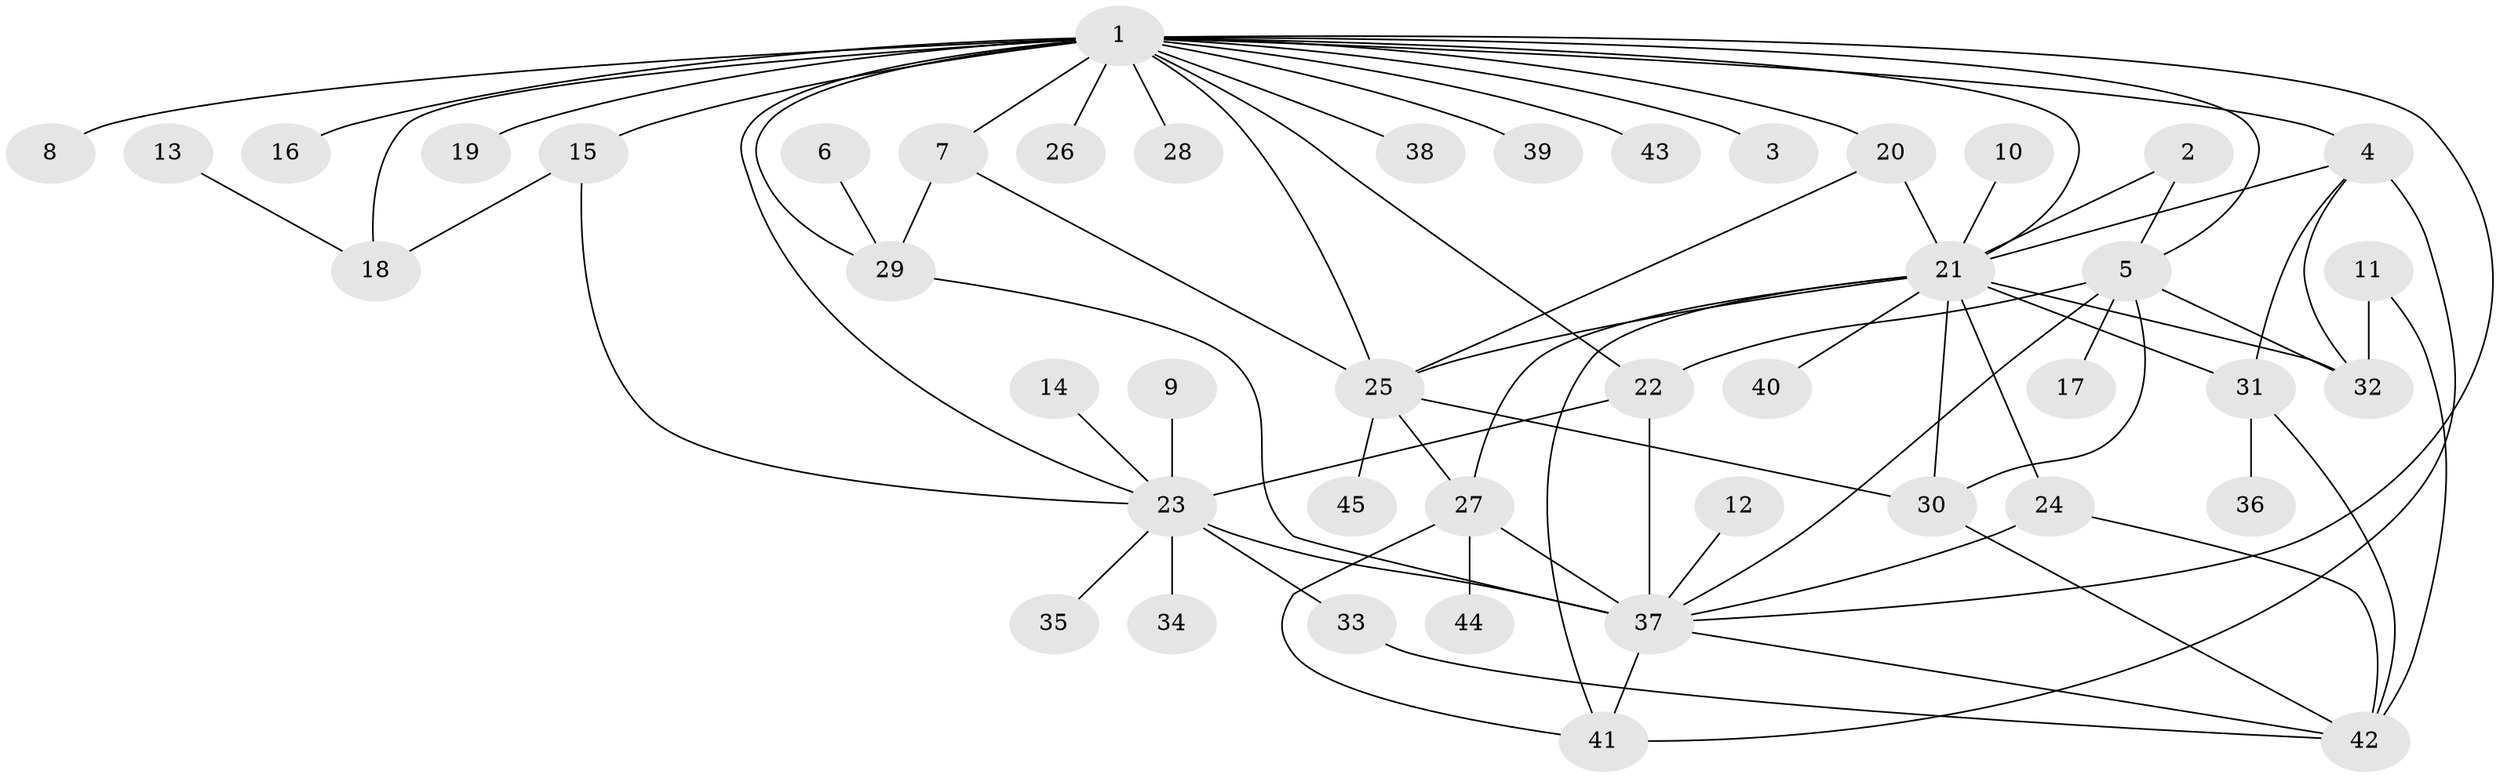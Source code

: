 // original degree distribution, {2: 0.2777777777777778, 24: 0.011111111111111112, 4: 0.05555555555555555, 9: 0.011111111111111112, 5: 0.08888888888888889, 7: 0.022222222222222223, 3: 0.14444444444444443, 16: 0.011111111111111112, 10: 0.011111111111111112, 1: 0.35555555555555557, 6: 0.011111111111111112}
// Generated by graph-tools (version 1.1) at 2025/25/03/09/25 03:25:59]
// undirected, 45 vertices, 75 edges
graph export_dot {
graph [start="1"]
  node [color=gray90,style=filled];
  1;
  2;
  3;
  4;
  5;
  6;
  7;
  8;
  9;
  10;
  11;
  12;
  13;
  14;
  15;
  16;
  17;
  18;
  19;
  20;
  21;
  22;
  23;
  24;
  25;
  26;
  27;
  28;
  29;
  30;
  31;
  32;
  33;
  34;
  35;
  36;
  37;
  38;
  39;
  40;
  41;
  42;
  43;
  44;
  45;
  1 -- 3 [weight=1.0];
  1 -- 4 [weight=1.0];
  1 -- 5 [weight=1.0];
  1 -- 7 [weight=1.0];
  1 -- 8 [weight=1.0];
  1 -- 15 [weight=1.0];
  1 -- 16 [weight=1.0];
  1 -- 18 [weight=1.0];
  1 -- 19 [weight=1.0];
  1 -- 20 [weight=1.0];
  1 -- 21 [weight=1.0];
  1 -- 22 [weight=1.0];
  1 -- 23 [weight=2.0];
  1 -- 25 [weight=1.0];
  1 -- 26 [weight=2.0];
  1 -- 28 [weight=1.0];
  1 -- 29 [weight=2.0];
  1 -- 37 [weight=1.0];
  1 -- 38 [weight=1.0];
  1 -- 39 [weight=1.0];
  1 -- 43 [weight=1.0];
  2 -- 5 [weight=1.0];
  2 -- 21 [weight=1.0];
  4 -- 21 [weight=1.0];
  4 -- 31 [weight=1.0];
  4 -- 32 [weight=1.0];
  4 -- 41 [weight=1.0];
  5 -- 17 [weight=1.0];
  5 -- 22 [weight=1.0];
  5 -- 30 [weight=1.0];
  5 -- 32 [weight=1.0];
  5 -- 37 [weight=1.0];
  6 -- 29 [weight=1.0];
  7 -- 25 [weight=1.0];
  7 -- 29 [weight=1.0];
  9 -- 23 [weight=1.0];
  10 -- 21 [weight=1.0];
  11 -- 32 [weight=1.0];
  11 -- 42 [weight=1.0];
  12 -- 37 [weight=1.0];
  13 -- 18 [weight=1.0];
  14 -- 23 [weight=1.0];
  15 -- 18 [weight=1.0];
  15 -- 23 [weight=1.0];
  20 -- 21 [weight=1.0];
  20 -- 25 [weight=1.0];
  21 -- 24 [weight=1.0];
  21 -- 25 [weight=1.0];
  21 -- 27 [weight=1.0];
  21 -- 30 [weight=2.0];
  21 -- 31 [weight=1.0];
  21 -- 32 [weight=1.0];
  21 -- 40 [weight=1.0];
  21 -- 41 [weight=1.0];
  22 -- 23 [weight=1.0];
  22 -- 37 [weight=1.0];
  23 -- 33 [weight=1.0];
  23 -- 34 [weight=2.0];
  23 -- 35 [weight=1.0];
  23 -- 37 [weight=2.0];
  24 -- 37 [weight=1.0];
  24 -- 42 [weight=1.0];
  25 -- 27 [weight=1.0];
  25 -- 30 [weight=2.0];
  25 -- 45 [weight=1.0];
  27 -- 37 [weight=1.0];
  27 -- 41 [weight=1.0];
  27 -- 44 [weight=1.0];
  29 -- 37 [weight=2.0];
  30 -- 42 [weight=1.0];
  31 -- 36 [weight=1.0];
  31 -- 42 [weight=1.0];
  33 -- 42 [weight=1.0];
  37 -- 41 [weight=1.0];
  37 -- 42 [weight=1.0];
}
